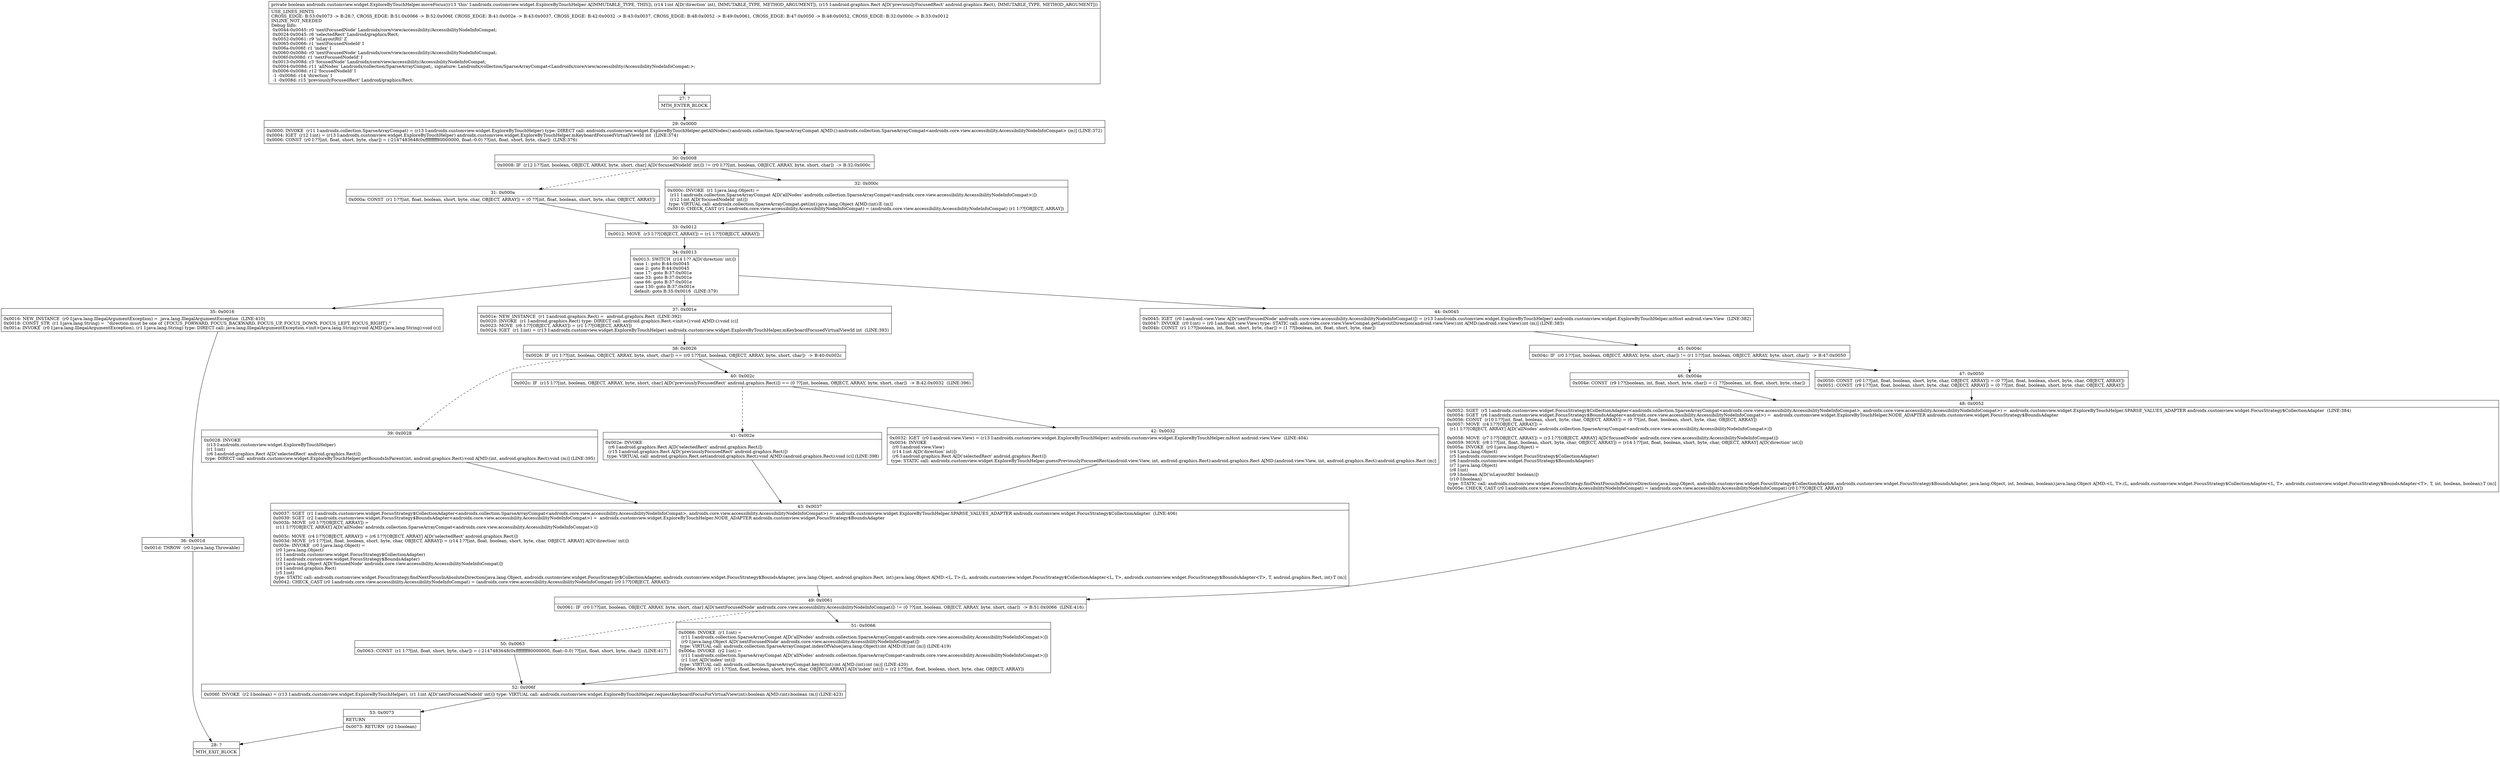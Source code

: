 digraph "CFG forandroidx.customview.widget.ExploreByTouchHelper.moveFocus(ILandroid\/graphics\/Rect;)Z" {
Node_27 [shape=record,label="{27\:\ ?|MTH_ENTER_BLOCK\l}"];
Node_29 [shape=record,label="{29\:\ 0x0000|0x0000: INVOKE  (r11 I:androidx.collection.SparseArrayCompat) = (r13 I:androidx.customview.widget.ExploreByTouchHelper) type: DIRECT call: androidx.customview.widget.ExploreByTouchHelper.getAllNodes():androidx.collection.SparseArrayCompat A[MD:():androidx.collection.SparseArrayCompat\<androidx.core.view.accessibility.AccessibilityNodeInfoCompat\> (m)] (LINE:372)\l0x0004: IGET  (r12 I:int) = (r13 I:androidx.customview.widget.ExploreByTouchHelper) androidx.customview.widget.ExploreByTouchHelper.mKeyboardFocusedVirtualViewId int  (LINE:374)\l0x0006: CONST  (r0 I:??[int, float, short, byte, char]) = (\-2147483648(0xffffffff80000000, float:\-0.0) ??[int, float, short, byte, char])  (LINE:376)\l}"];
Node_30 [shape=record,label="{30\:\ 0x0008|0x0008: IF  (r12 I:??[int, boolean, OBJECT, ARRAY, byte, short, char] A[D('focusedNodeId' int)]) != (r0 I:??[int, boolean, OBJECT, ARRAY, byte, short, char])  \-\> B:32:0x000c \l}"];
Node_31 [shape=record,label="{31\:\ 0x000a|0x000a: CONST  (r1 I:??[int, float, boolean, short, byte, char, OBJECT, ARRAY]) = (0 ??[int, float, boolean, short, byte, char, OBJECT, ARRAY]) \l}"];
Node_33 [shape=record,label="{33\:\ 0x0012|0x0012: MOVE  (r3 I:??[OBJECT, ARRAY]) = (r1 I:??[OBJECT, ARRAY]) \l}"];
Node_34 [shape=record,label="{34\:\ 0x0013|0x0013: SWITCH  (r14 I:?? A[D('direction' int)])\l case 1: goto B:44:0x0045\l case 2: goto B:44:0x0045\l case 17: goto B:37:0x001e\l case 33: goto B:37:0x001e\l case 66: goto B:37:0x001e\l case 130: goto B:37:0x001e\l default: goto B:35:0x0016  (LINE:379)\l}"];
Node_35 [shape=record,label="{35\:\ 0x0016|0x0016: NEW_INSTANCE  (r0 I:java.lang.IllegalArgumentException) =  java.lang.IllegalArgumentException  (LINE:410)\l0x0018: CONST_STR  (r1 I:java.lang.String) =  \"direction must be one of \{FOCUS_FORWARD, FOCUS_BACKWARD, FOCUS_UP, FOCUS_DOWN, FOCUS_LEFT, FOCUS_RIGHT\}.\" \l0x001a: INVOKE  (r0 I:java.lang.IllegalArgumentException), (r1 I:java.lang.String) type: DIRECT call: java.lang.IllegalArgumentException.\<init\>(java.lang.String):void A[MD:(java.lang.String):void (c)]\l}"];
Node_36 [shape=record,label="{36\:\ 0x001d|0x001d: THROW  (r0 I:java.lang.Throwable) \l}"];
Node_28 [shape=record,label="{28\:\ ?|MTH_EXIT_BLOCK\l}"];
Node_37 [shape=record,label="{37\:\ 0x001e|0x001e: NEW_INSTANCE  (r1 I:android.graphics.Rect) =  android.graphics.Rect  (LINE:392)\l0x0020: INVOKE  (r1 I:android.graphics.Rect) type: DIRECT call: android.graphics.Rect.\<init\>():void A[MD:():void (c)]\l0x0023: MOVE  (r6 I:??[OBJECT, ARRAY]) = (r1 I:??[OBJECT, ARRAY]) \l0x0024: IGET  (r1 I:int) = (r13 I:androidx.customview.widget.ExploreByTouchHelper) androidx.customview.widget.ExploreByTouchHelper.mKeyboardFocusedVirtualViewId int  (LINE:393)\l}"];
Node_38 [shape=record,label="{38\:\ 0x0026|0x0026: IF  (r1 I:??[int, boolean, OBJECT, ARRAY, byte, short, char]) == (r0 I:??[int, boolean, OBJECT, ARRAY, byte, short, char])  \-\> B:40:0x002c \l}"];
Node_39 [shape=record,label="{39\:\ 0x0028|0x0028: INVOKE  \l  (r13 I:androidx.customview.widget.ExploreByTouchHelper)\l  (r1 I:int)\l  (r6 I:android.graphics.Rect A[D('selectedRect' android.graphics.Rect)])\l type: DIRECT call: androidx.customview.widget.ExploreByTouchHelper.getBoundsInParent(int, android.graphics.Rect):void A[MD:(int, android.graphics.Rect):void (m)] (LINE:395)\l}"];
Node_43 [shape=record,label="{43\:\ 0x0037|0x0037: SGET  (r1 I:androidx.customview.widget.FocusStrategy$CollectionAdapter\<androidx.collection.SparseArrayCompat\<androidx.core.view.accessibility.AccessibilityNodeInfoCompat\>, androidx.core.view.accessibility.AccessibilityNodeInfoCompat\>) =  androidx.customview.widget.ExploreByTouchHelper.SPARSE_VALUES_ADAPTER androidx.customview.widget.FocusStrategy$CollectionAdapter  (LINE:406)\l0x0039: SGET  (r2 I:androidx.customview.widget.FocusStrategy$BoundsAdapter\<androidx.core.view.accessibility.AccessibilityNodeInfoCompat\>) =  androidx.customview.widget.ExploreByTouchHelper.NODE_ADAPTER androidx.customview.widget.FocusStrategy$BoundsAdapter \l0x003b: MOVE  (r0 I:??[OBJECT, ARRAY]) = \l  (r11 I:??[OBJECT, ARRAY] A[D('allNodes' androidx.collection.SparseArrayCompat\<androidx.core.view.accessibility.AccessibilityNodeInfoCompat\>)])\l \l0x003c: MOVE  (r4 I:??[OBJECT, ARRAY]) = (r6 I:??[OBJECT, ARRAY] A[D('selectedRect' android.graphics.Rect)]) \l0x003d: MOVE  (r5 I:??[int, float, boolean, short, byte, char, OBJECT, ARRAY]) = (r14 I:??[int, float, boolean, short, byte, char, OBJECT, ARRAY] A[D('direction' int)]) \l0x003e: INVOKE  (r0 I:java.lang.Object) = \l  (r0 I:java.lang.Object)\l  (r1 I:androidx.customview.widget.FocusStrategy$CollectionAdapter)\l  (r2 I:androidx.customview.widget.FocusStrategy$BoundsAdapter)\l  (r3 I:java.lang.Object A[D('focusedNode' androidx.core.view.accessibility.AccessibilityNodeInfoCompat)])\l  (r4 I:android.graphics.Rect)\l  (r5 I:int)\l type: STATIC call: androidx.customview.widget.FocusStrategy.findNextFocusInAbsoluteDirection(java.lang.Object, androidx.customview.widget.FocusStrategy$CollectionAdapter, androidx.customview.widget.FocusStrategy$BoundsAdapter, java.lang.Object, android.graphics.Rect, int):java.lang.Object A[MD:\<L, T\>:(L, androidx.customview.widget.FocusStrategy$CollectionAdapter\<L, T\>, androidx.customview.widget.FocusStrategy$BoundsAdapter\<T\>, T, android.graphics.Rect, int):T (m)]\l0x0042: CHECK_CAST (r0 I:androidx.core.view.accessibility.AccessibilityNodeInfoCompat) = (androidx.core.view.accessibility.AccessibilityNodeInfoCompat) (r0 I:??[OBJECT, ARRAY]) \l}"];
Node_49 [shape=record,label="{49\:\ 0x0061|0x0061: IF  (r0 I:??[int, boolean, OBJECT, ARRAY, byte, short, char] A[D('nextFocusedNode' androidx.core.view.accessibility.AccessibilityNodeInfoCompat)]) != (0 ??[int, boolean, OBJECT, ARRAY, byte, short, char])  \-\> B:51:0x0066  (LINE:416)\l}"];
Node_50 [shape=record,label="{50\:\ 0x0063|0x0063: CONST  (r1 I:??[int, float, short, byte, char]) = (\-2147483648(0xffffffff80000000, float:\-0.0) ??[int, float, short, byte, char])  (LINE:417)\l}"];
Node_52 [shape=record,label="{52\:\ 0x006f|0x006f: INVOKE  (r2 I:boolean) = (r13 I:androidx.customview.widget.ExploreByTouchHelper), (r1 I:int A[D('nextFocusedNodeId' int)]) type: VIRTUAL call: androidx.customview.widget.ExploreByTouchHelper.requestKeyboardFocusForVirtualView(int):boolean A[MD:(int):boolean (m)] (LINE:423)\l}"];
Node_53 [shape=record,label="{53\:\ 0x0073|RETURN\l|0x0073: RETURN  (r2 I:boolean) \l}"];
Node_51 [shape=record,label="{51\:\ 0x0066|0x0066: INVOKE  (r1 I:int) = \l  (r11 I:androidx.collection.SparseArrayCompat A[D('allNodes' androidx.collection.SparseArrayCompat\<androidx.core.view.accessibility.AccessibilityNodeInfoCompat\>)])\l  (r0 I:java.lang.Object A[D('nextFocusedNode' androidx.core.view.accessibility.AccessibilityNodeInfoCompat)])\l type: VIRTUAL call: androidx.collection.SparseArrayCompat.indexOfValue(java.lang.Object):int A[MD:(E):int (m)] (LINE:419)\l0x006a: INVOKE  (r2 I:int) = \l  (r11 I:androidx.collection.SparseArrayCompat A[D('allNodes' androidx.collection.SparseArrayCompat\<androidx.core.view.accessibility.AccessibilityNodeInfoCompat\>)])\l  (r1 I:int A[D('index' int)])\l type: VIRTUAL call: androidx.collection.SparseArrayCompat.keyAt(int):int A[MD:(int):int (m)] (LINE:420)\l0x006e: MOVE  (r1 I:??[int, float, boolean, short, byte, char, OBJECT, ARRAY] A[D('index' int)]) = (r2 I:??[int, float, boolean, short, byte, char, OBJECT, ARRAY]) \l}"];
Node_40 [shape=record,label="{40\:\ 0x002c|0x002c: IF  (r15 I:??[int, boolean, OBJECT, ARRAY, byte, short, char] A[D('previouslyFocusedRect' android.graphics.Rect)]) == (0 ??[int, boolean, OBJECT, ARRAY, byte, short, char])  \-\> B:42:0x0032  (LINE:396)\l}"];
Node_41 [shape=record,label="{41\:\ 0x002e|0x002e: INVOKE  \l  (r6 I:android.graphics.Rect A[D('selectedRect' android.graphics.Rect)])\l  (r15 I:android.graphics.Rect A[D('previouslyFocusedRect' android.graphics.Rect)])\l type: VIRTUAL call: android.graphics.Rect.set(android.graphics.Rect):void A[MD:(android.graphics.Rect):void (c)] (LINE:398)\l}"];
Node_42 [shape=record,label="{42\:\ 0x0032|0x0032: IGET  (r0 I:android.view.View) = (r13 I:androidx.customview.widget.ExploreByTouchHelper) androidx.customview.widget.ExploreByTouchHelper.mHost android.view.View  (LINE:404)\l0x0034: INVOKE  \l  (r0 I:android.view.View)\l  (r14 I:int A[D('direction' int)])\l  (r6 I:android.graphics.Rect A[D('selectedRect' android.graphics.Rect)])\l type: STATIC call: androidx.customview.widget.ExploreByTouchHelper.guessPreviouslyFocusedRect(android.view.View, int, android.graphics.Rect):android.graphics.Rect A[MD:(android.view.View, int, android.graphics.Rect):android.graphics.Rect (m)]\l}"];
Node_44 [shape=record,label="{44\:\ 0x0045|0x0045: IGET  (r0 I:android.view.View A[D('nextFocusedNode' androidx.core.view.accessibility.AccessibilityNodeInfoCompat)]) = (r13 I:androidx.customview.widget.ExploreByTouchHelper) androidx.customview.widget.ExploreByTouchHelper.mHost android.view.View  (LINE:382)\l0x0047: INVOKE  (r0 I:int) = (r0 I:android.view.View) type: STATIC call: androidx.core.view.ViewCompat.getLayoutDirection(android.view.View):int A[MD:(android.view.View):int (m)] (LINE:383)\l0x004b: CONST  (r1 I:??[boolean, int, float, short, byte, char]) = (1 ??[boolean, int, float, short, byte, char]) \l}"];
Node_45 [shape=record,label="{45\:\ 0x004c|0x004c: IF  (r0 I:??[int, boolean, OBJECT, ARRAY, byte, short, char]) != (r1 I:??[int, boolean, OBJECT, ARRAY, byte, short, char])  \-\> B:47:0x0050 \l}"];
Node_46 [shape=record,label="{46\:\ 0x004e|0x004e: CONST  (r9 I:??[boolean, int, float, short, byte, char]) = (1 ??[boolean, int, float, short, byte, char]) \l}"];
Node_48 [shape=record,label="{48\:\ 0x0052|0x0052: SGET  (r5 I:androidx.customview.widget.FocusStrategy$CollectionAdapter\<androidx.collection.SparseArrayCompat\<androidx.core.view.accessibility.AccessibilityNodeInfoCompat\>, androidx.core.view.accessibility.AccessibilityNodeInfoCompat\>) =  androidx.customview.widget.ExploreByTouchHelper.SPARSE_VALUES_ADAPTER androidx.customview.widget.FocusStrategy$CollectionAdapter  (LINE:384)\l0x0054: SGET  (r6 I:androidx.customview.widget.FocusStrategy$BoundsAdapter\<androidx.core.view.accessibility.AccessibilityNodeInfoCompat\>) =  androidx.customview.widget.ExploreByTouchHelper.NODE_ADAPTER androidx.customview.widget.FocusStrategy$BoundsAdapter \l0x0056: CONST  (r10 I:??[int, float, boolean, short, byte, char, OBJECT, ARRAY]) = (0 ??[int, float, boolean, short, byte, char, OBJECT, ARRAY]) \l0x0057: MOVE  (r4 I:??[OBJECT, ARRAY]) = \l  (r11 I:??[OBJECT, ARRAY] A[D('allNodes' androidx.collection.SparseArrayCompat\<androidx.core.view.accessibility.AccessibilityNodeInfoCompat\>)])\l \l0x0058: MOVE  (r7 I:??[OBJECT, ARRAY]) = (r3 I:??[OBJECT, ARRAY] A[D('focusedNode' androidx.core.view.accessibility.AccessibilityNodeInfoCompat)]) \l0x0059: MOVE  (r8 I:??[int, float, boolean, short, byte, char, OBJECT, ARRAY]) = (r14 I:??[int, float, boolean, short, byte, char, OBJECT, ARRAY] A[D('direction' int)]) \l0x005a: INVOKE  (r0 I:java.lang.Object) = \l  (r4 I:java.lang.Object)\l  (r5 I:androidx.customview.widget.FocusStrategy$CollectionAdapter)\l  (r6 I:androidx.customview.widget.FocusStrategy$BoundsAdapter)\l  (r7 I:java.lang.Object)\l  (r8 I:int)\l  (r9 I:boolean A[D('isLayoutRtl' boolean)])\l  (r10 I:boolean)\l type: STATIC call: androidx.customview.widget.FocusStrategy.findNextFocusInRelativeDirection(java.lang.Object, androidx.customview.widget.FocusStrategy$CollectionAdapter, androidx.customview.widget.FocusStrategy$BoundsAdapter, java.lang.Object, int, boolean, boolean):java.lang.Object A[MD:\<L, T\>:(L, androidx.customview.widget.FocusStrategy$CollectionAdapter\<L, T\>, androidx.customview.widget.FocusStrategy$BoundsAdapter\<T\>, T, int, boolean, boolean):T (m)]\l0x005e: CHECK_CAST (r0 I:androidx.core.view.accessibility.AccessibilityNodeInfoCompat) = (androidx.core.view.accessibility.AccessibilityNodeInfoCompat) (r0 I:??[OBJECT, ARRAY]) \l}"];
Node_47 [shape=record,label="{47\:\ 0x0050|0x0050: CONST  (r0 I:??[int, float, boolean, short, byte, char, OBJECT, ARRAY]) = (0 ??[int, float, boolean, short, byte, char, OBJECT, ARRAY]) \l0x0051: CONST  (r9 I:??[int, float, boolean, short, byte, char, OBJECT, ARRAY]) = (0 ??[int, float, boolean, short, byte, char, OBJECT, ARRAY]) \l}"];
Node_32 [shape=record,label="{32\:\ 0x000c|0x000c: INVOKE  (r1 I:java.lang.Object) = \l  (r11 I:androidx.collection.SparseArrayCompat A[D('allNodes' androidx.collection.SparseArrayCompat\<androidx.core.view.accessibility.AccessibilityNodeInfoCompat\>)])\l  (r12 I:int A[D('focusedNodeId' int)])\l type: VIRTUAL call: androidx.collection.SparseArrayCompat.get(int):java.lang.Object A[MD:(int):E (m)]\l0x0010: CHECK_CAST (r1 I:androidx.core.view.accessibility.AccessibilityNodeInfoCompat) = (androidx.core.view.accessibility.AccessibilityNodeInfoCompat) (r1 I:??[OBJECT, ARRAY]) \l}"];
MethodNode[shape=record,label="{private boolean androidx.customview.widget.ExploreByTouchHelper.moveFocus((r13 'this' I:androidx.customview.widget.ExploreByTouchHelper A[IMMUTABLE_TYPE, THIS]), (r14 I:int A[D('direction' int), IMMUTABLE_TYPE, METHOD_ARGUMENT]), (r15 I:android.graphics.Rect A[D('previouslyFocusedRect' android.graphics.Rect), IMMUTABLE_TYPE, METHOD_ARGUMENT]))  | USE_LINES_HINTS\lCROSS_EDGE: B:53:0x0073 \-\> B:28:?, CROSS_EDGE: B:51:0x0066 \-\> B:52:0x006f, CROSS_EDGE: B:41:0x002e \-\> B:43:0x0037, CROSS_EDGE: B:42:0x0032 \-\> B:43:0x0037, CROSS_EDGE: B:48:0x0052 \-\> B:49:0x0061, CROSS_EDGE: B:47:0x0050 \-\> B:48:0x0052, CROSS_EDGE: B:32:0x000c \-\> B:33:0x0012\lINLINE_NOT_NEEDED\lDebug Info:\l  0x0044\-0x0045: r0 'nextFocusedNode' Landroidx\/core\/view\/accessibility\/AccessibilityNodeInfoCompat;\l  0x0024\-0x0045: r6 'selectedRect' Landroid\/graphics\/Rect;\l  0x0052\-0x0061: r9 'isLayoutRtl' Z\l  0x0065\-0x0066: r1 'nextFocusedNodeId' I\l  0x006a\-0x006f: r1 'index' I\l  0x0060\-0x008d: r0 'nextFocusedNode' Landroidx\/core\/view\/accessibility\/AccessibilityNodeInfoCompat;\l  0x006f\-0x008d: r1 'nextFocusedNodeId' I\l  0x0013\-0x008d: r3 'focusedNode' Landroidx\/core\/view\/accessibility\/AccessibilityNodeInfoCompat;\l  0x0004\-0x008d: r11 'allNodes' Landroidx\/collection\/SparseArrayCompat;, signature: Landroidx\/collection\/SparseArrayCompat\<Landroidx\/core\/view\/accessibility\/AccessibilityNodeInfoCompat;\>;\l  0x0006\-0x008d: r12 'focusedNodeId' I\l  \-1 \-0x008d: r14 'direction' I\l  \-1 \-0x008d: r15 'previouslyFocusedRect' Landroid\/graphics\/Rect;\l}"];
MethodNode -> Node_27;Node_27 -> Node_29;
Node_29 -> Node_30;
Node_30 -> Node_31[style=dashed];
Node_30 -> Node_32;
Node_31 -> Node_33;
Node_33 -> Node_34;
Node_34 -> Node_35;
Node_34 -> Node_37;
Node_34 -> Node_44;
Node_35 -> Node_36;
Node_36 -> Node_28;
Node_37 -> Node_38;
Node_38 -> Node_39[style=dashed];
Node_38 -> Node_40;
Node_39 -> Node_43;
Node_43 -> Node_49;
Node_49 -> Node_50[style=dashed];
Node_49 -> Node_51;
Node_50 -> Node_52;
Node_52 -> Node_53;
Node_53 -> Node_28;
Node_51 -> Node_52;
Node_40 -> Node_41[style=dashed];
Node_40 -> Node_42;
Node_41 -> Node_43;
Node_42 -> Node_43;
Node_44 -> Node_45;
Node_45 -> Node_46[style=dashed];
Node_45 -> Node_47;
Node_46 -> Node_48;
Node_48 -> Node_49;
Node_47 -> Node_48;
Node_32 -> Node_33;
}


